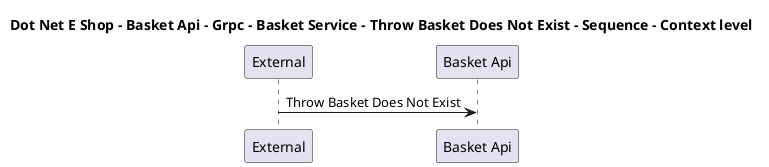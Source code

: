 @startuml

title Dot Net E Shop - Basket Api - Grpc - Basket Service - Throw Basket Does Not Exist - Sequence - Context level

participant "External" as C4InterFlow.SoftwareSystems.ExternalSystem
participant "Basket Api" as DotNetEShop.SoftwareSystems.BasketApi

C4InterFlow.SoftwareSystems.ExternalSystem -> DotNetEShop.SoftwareSystems.BasketApi : Throw Basket Does Not Exist


@enduml
